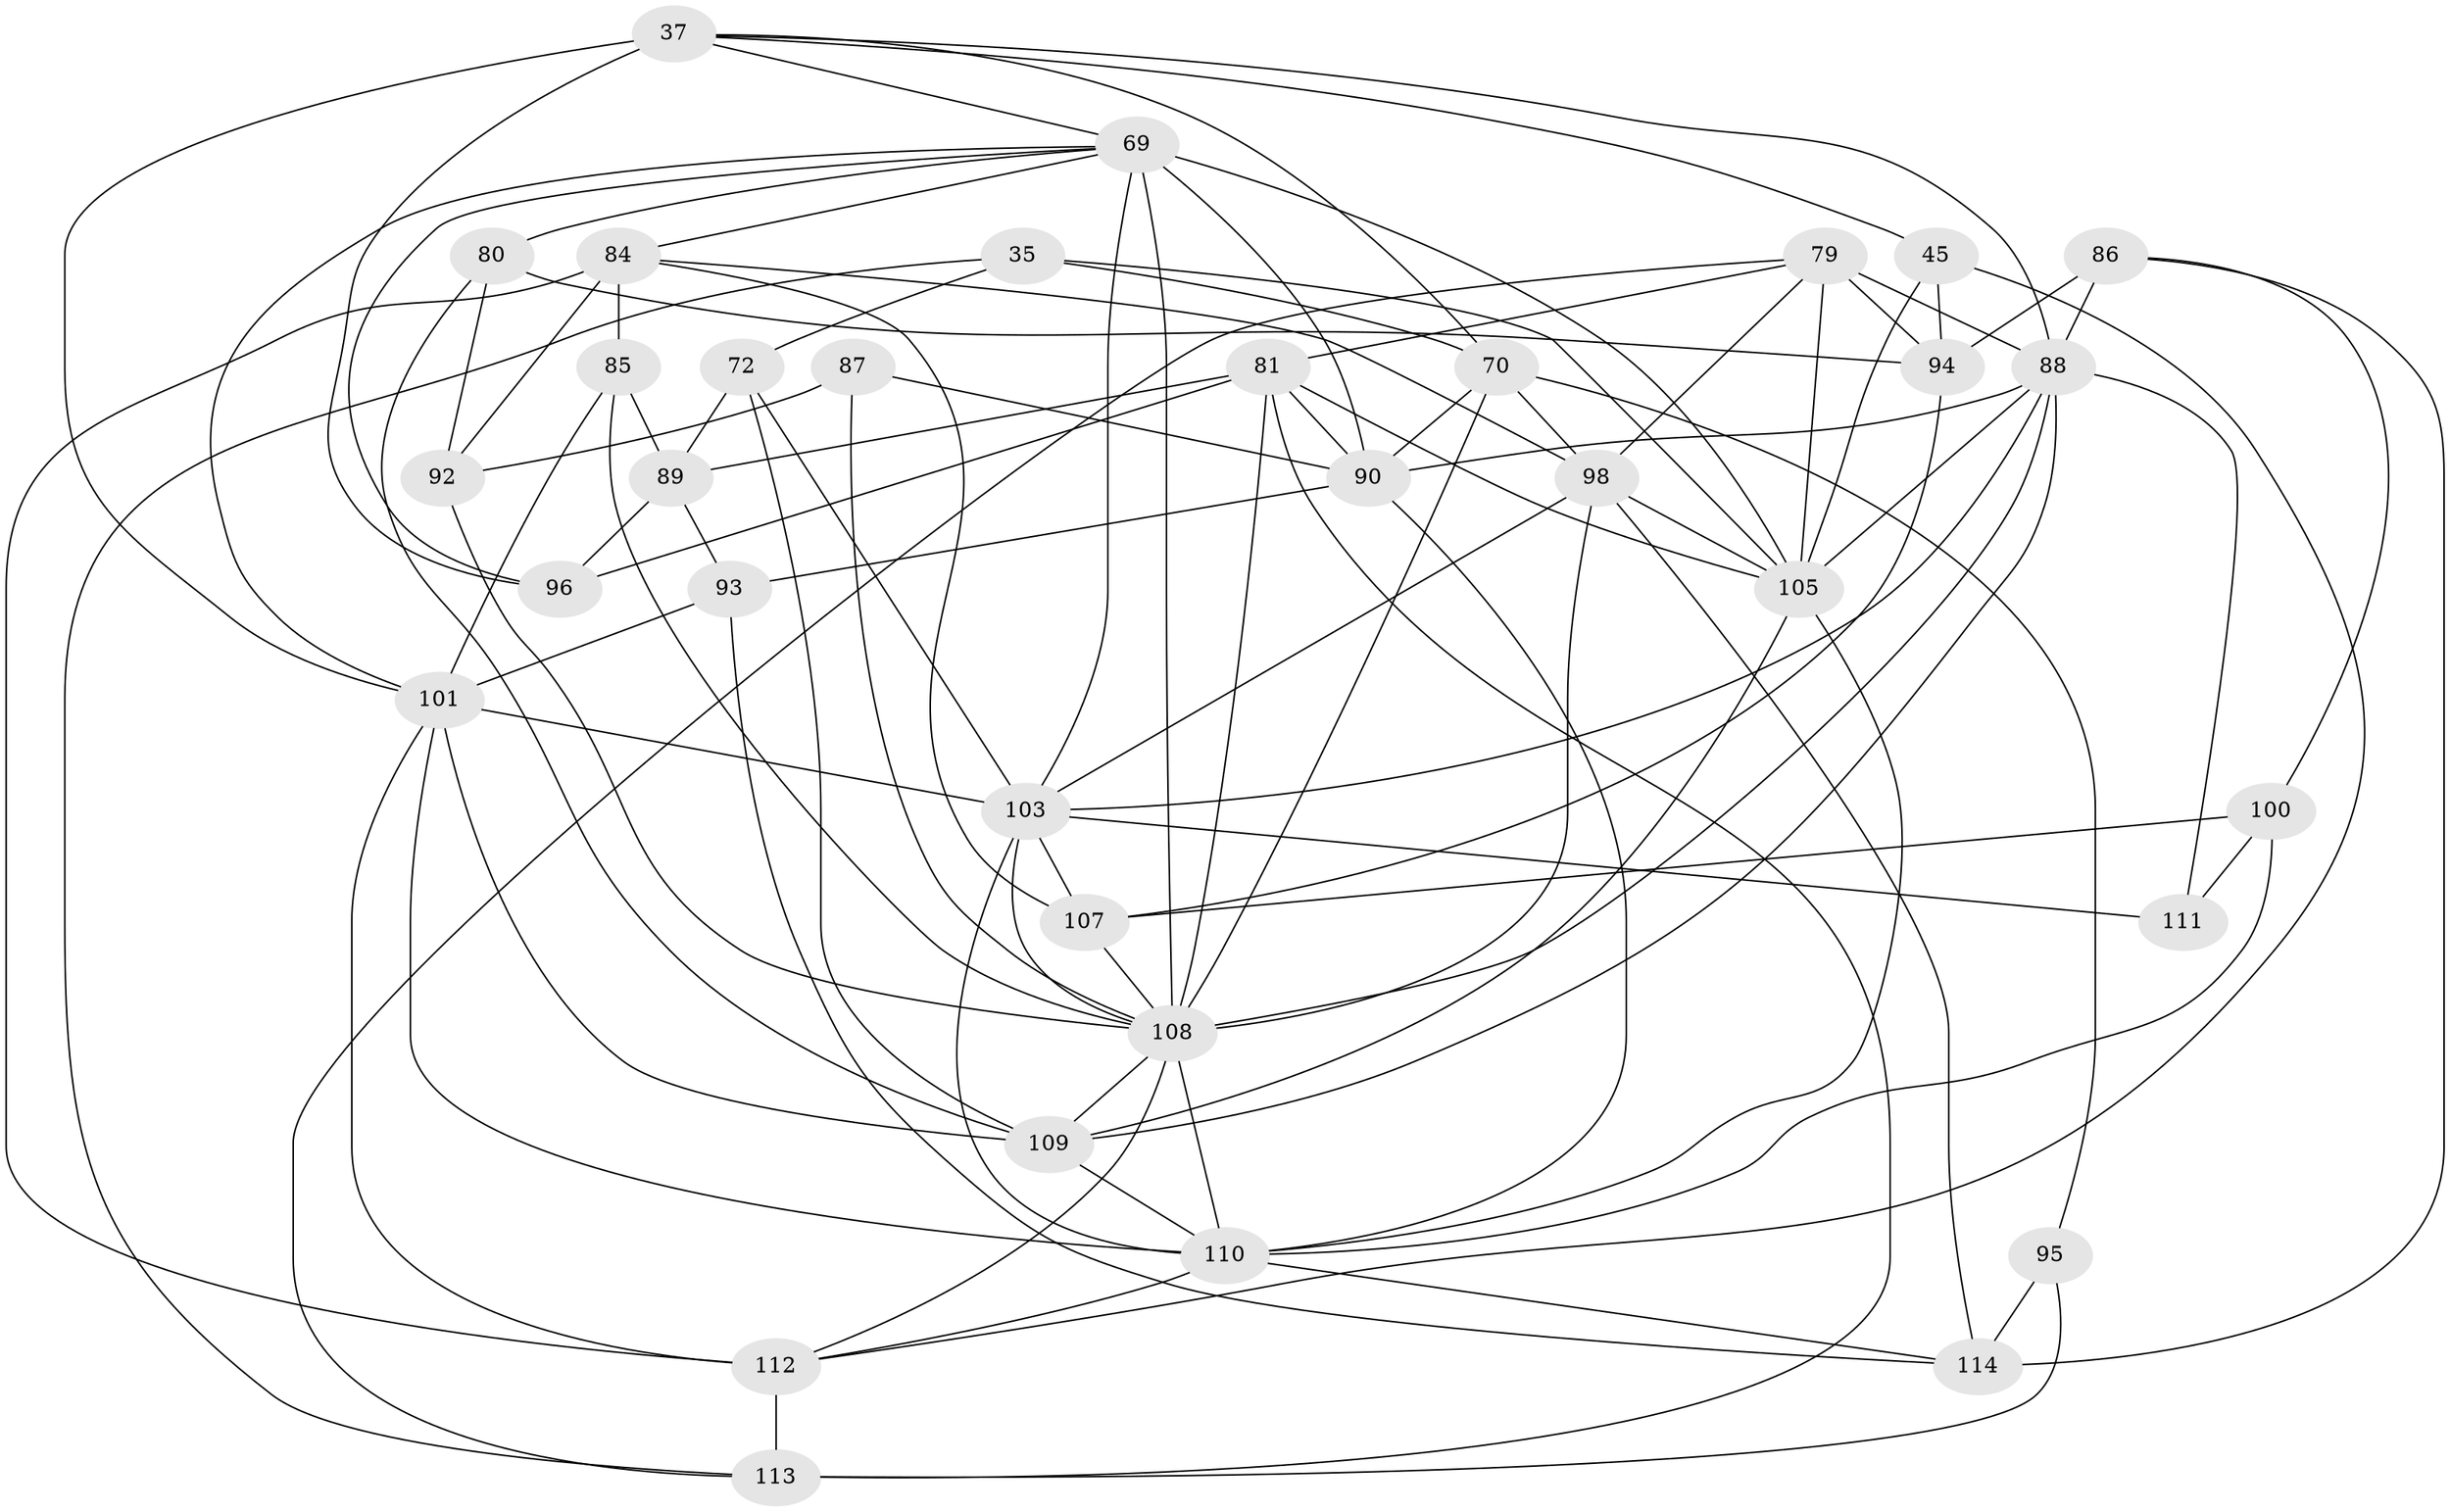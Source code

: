 // original degree distribution, {4: 1.0}
// Generated by graph-tools (version 1.1) at 2025/03/03/04/25 22:03:25]
// undirected, 34 vertices, 99 edges
graph export_dot {
graph [start="1"]
  node [color=gray90,style=filled];
  35 [super="+12"];
  37 [super="+24+29"];
  45;
  69 [super="+53+61"];
  70 [super="+18+51"];
  72;
  79 [super="+76"];
  80;
  81 [super="+66+58"];
  84 [super="+49"];
  85 [super="+67"];
  86 [super="+56"];
  87;
  88 [super="+27+64"];
  89 [super="+43"];
  90 [super="+30+54"];
  92 [super="+33"];
  93;
  94 [super="+42"];
  95;
  96 [super="+20"];
  98 [super="+97+74"];
  100;
  101 [super="+99+73"];
  103 [super="+57+65"];
  105 [super="+14+75+77+16+48"];
  107 [super="+63"];
  108 [super="+38+71+78+106+102"];
  109 [super="+52+36"];
  110 [super="+104"];
  111;
  112 [super="+8+31"];
  113 [super="+13"];
  114 [super="+60"];
  35 -- 72;
  35 -- 70;
  35 -- 113;
  35 -- 105 [weight=3];
  37 -- 96 [weight=2];
  37 -- 69;
  37 -- 88;
  37 -- 101 [weight=2];
  37 -- 45;
  37 -- 70;
  45 -- 112;
  45 -- 94;
  45 -- 105;
  69 -- 103 [weight=2];
  69 -- 108 [weight=4];
  69 -- 101;
  69 -- 84;
  69 -- 96;
  69 -- 105 [weight=2];
  69 -- 80;
  69 -- 90;
  70 -- 95;
  70 -- 90;
  70 -- 108 [weight=2];
  70 -- 98 [weight=2];
  72 -- 89;
  72 -- 109;
  72 -- 103;
  79 -- 94 [weight=2];
  79 -- 88 [weight=3];
  79 -- 98 [weight=2];
  79 -- 105 [weight=3];
  79 -- 113;
  79 -- 81;
  80 -- 92;
  80 -- 94;
  80 -- 109;
  81 -- 89;
  81 -- 105 [weight=3];
  81 -- 96;
  81 -- 113;
  81 -- 90;
  81 -- 108 [weight=2];
  84 -- 98;
  84 -- 112 [weight=2];
  84 -- 85 [weight=2];
  84 -- 92;
  84 -- 107;
  85 -- 89;
  85 -- 108;
  85 -- 101 [weight=2];
  86 -- 114;
  86 -- 94;
  86 -- 88 [weight=3];
  86 -- 100;
  87 -- 92 [weight=2];
  87 -- 90;
  87 -- 108;
  88 -- 111 [weight=2];
  88 -- 109 [weight=2];
  88 -- 105;
  88 -- 90;
  88 -- 108;
  88 -- 103 [weight=4];
  89 -- 96 [weight=2];
  89 -- 93;
  90 -- 93;
  90 -- 110 [weight=2];
  92 -- 108 [weight=2];
  93 -- 114;
  93 -- 101;
  94 -- 107;
  95 -- 113;
  95 -- 114 [weight=2];
  98 -- 105 [weight=2];
  98 -- 108 [weight=3];
  98 -- 114;
  98 -- 103;
  100 -- 111;
  100 -- 107;
  100 -- 110;
  101 -- 109 [weight=3];
  101 -- 110;
  101 -- 112;
  101 -- 103 [weight=5];
  103 -- 111;
  103 -- 107 [weight=2];
  103 -- 108;
  103 -- 110;
  105 -- 109 [weight=2];
  105 -- 110;
  107 -- 108;
  108 -- 112;
  108 -- 109;
  108 -- 110 [weight=2];
  109 -- 110 [weight=2];
  110 -- 114;
  110 -- 112;
  112 -- 113 [weight=2];
}

